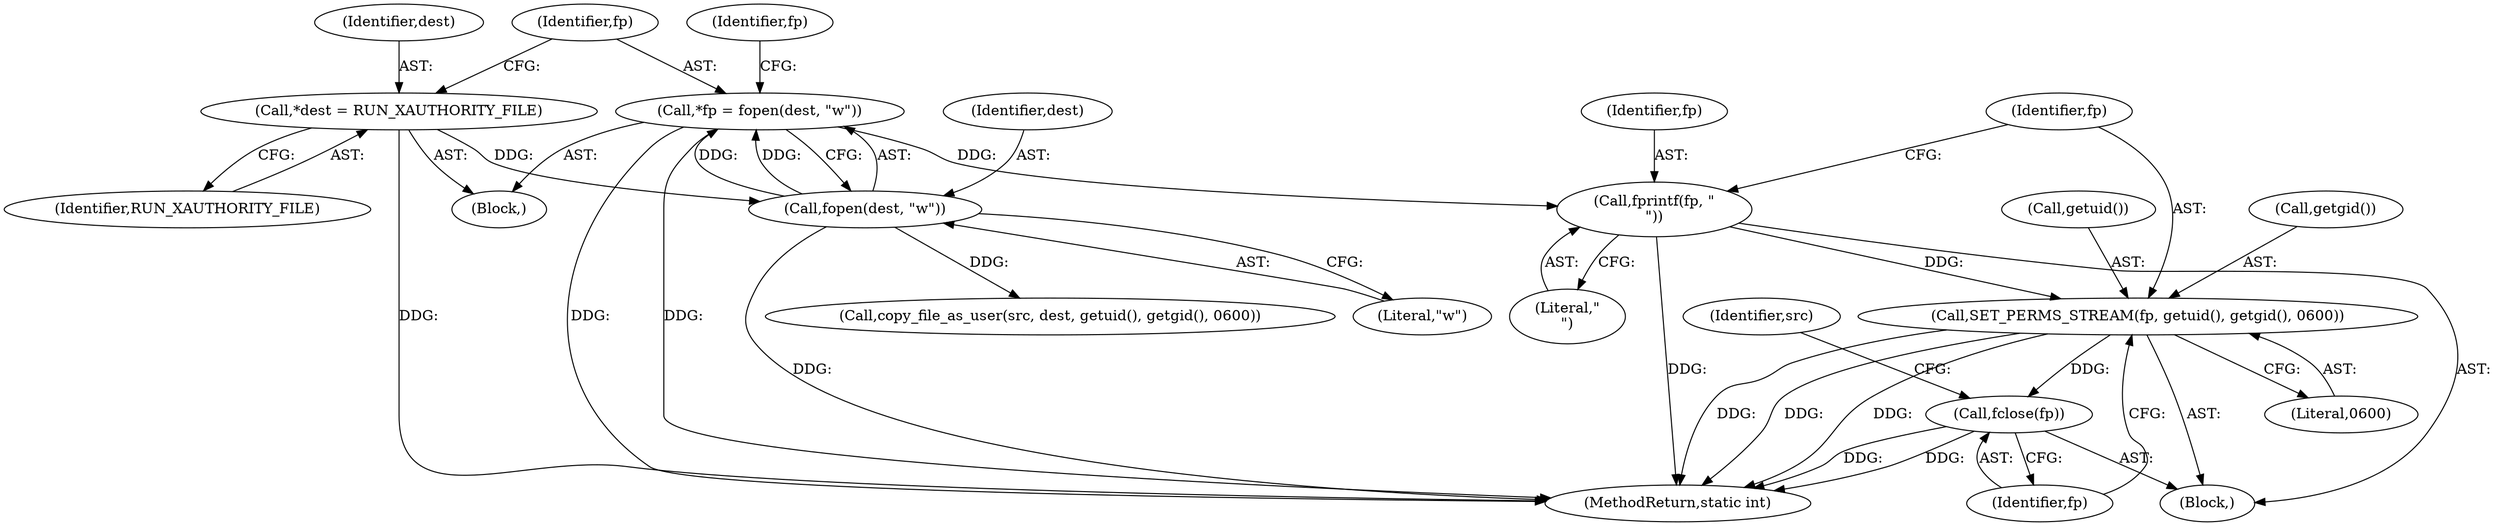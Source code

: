 digraph "0_firejail_903fd8a0789ca3cc3c21d84cd0282481515592ef_3@API" {
"1000121" [label="(Call,fprintf(fp, \"\n\"))"];
"1000113" [label="(Call,*fp = fopen(dest, \"w\"))"];
"1000115" [label="(Call,fopen(dest, \"w\"))"];
"1000109" [label="(Call,*dest = RUN_XAUTHORITY_FILE)"];
"1000124" [label="(Call,SET_PERMS_STREAM(fp, getuid(), getgid(), 0600))"];
"1000129" [label="(Call,fclose(fp))"];
"1000113" [label="(Call,*fp = fopen(dest, \"w\"))"];
"1000115" [label="(Call,fopen(dest, \"w\"))"];
"1000175" [label="(MethodReturn,static int)"];
"1000126" [label="(Call,getuid())"];
"1000122" [label="(Identifier,fp)"];
"1000123" [label="(Literal,\"\n\")"];
"1000130" [label="(Identifier,fp)"];
"1000162" [label="(Call,copy_file_as_user(src, dest, getuid(), getgid(), 0600))"];
"1000111" [label="(Identifier,RUN_XAUTHORITY_FILE)"];
"1000110" [label="(Identifier,dest)"];
"1000135" [label="(Identifier,src)"];
"1000125" [label="(Identifier,fp)"];
"1000116" [label="(Identifier,dest)"];
"1000121" [label="(Call,fprintf(fp, \"\n\"))"];
"1000105" [label="(Block,)"];
"1000120" [label="(Block,)"];
"1000114" [label="(Identifier,fp)"];
"1000117" [label="(Literal,\"w\")"];
"1000129" [label="(Call,fclose(fp))"];
"1000119" [label="(Identifier,fp)"];
"1000127" [label="(Call,getgid())"];
"1000109" [label="(Call,*dest = RUN_XAUTHORITY_FILE)"];
"1000128" [label="(Literal,0600)"];
"1000124" [label="(Call,SET_PERMS_STREAM(fp, getuid(), getgid(), 0600))"];
"1000121" -> "1000120"  [label="AST: "];
"1000121" -> "1000123"  [label="CFG: "];
"1000122" -> "1000121"  [label="AST: "];
"1000123" -> "1000121"  [label="AST: "];
"1000125" -> "1000121"  [label="CFG: "];
"1000121" -> "1000175"  [label="DDG: "];
"1000113" -> "1000121"  [label="DDG: "];
"1000121" -> "1000124"  [label="DDG: "];
"1000113" -> "1000105"  [label="AST: "];
"1000113" -> "1000115"  [label="CFG: "];
"1000114" -> "1000113"  [label="AST: "];
"1000115" -> "1000113"  [label="AST: "];
"1000119" -> "1000113"  [label="CFG: "];
"1000113" -> "1000175"  [label="DDG: "];
"1000113" -> "1000175"  [label="DDG: "];
"1000115" -> "1000113"  [label="DDG: "];
"1000115" -> "1000113"  [label="DDG: "];
"1000115" -> "1000117"  [label="CFG: "];
"1000116" -> "1000115"  [label="AST: "];
"1000117" -> "1000115"  [label="AST: "];
"1000115" -> "1000175"  [label="DDG: "];
"1000109" -> "1000115"  [label="DDG: "];
"1000115" -> "1000162"  [label="DDG: "];
"1000109" -> "1000105"  [label="AST: "];
"1000109" -> "1000111"  [label="CFG: "];
"1000110" -> "1000109"  [label="AST: "];
"1000111" -> "1000109"  [label="AST: "];
"1000114" -> "1000109"  [label="CFG: "];
"1000109" -> "1000175"  [label="DDG: "];
"1000124" -> "1000120"  [label="AST: "];
"1000124" -> "1000128"  [label="CFG: "];
"1000125" -> "1000124"  [label="AST: "];
"1000126" -> "1000124"  [label="AST: "];
"1000127" -> "1000124"  [label="AST: "];
"1000128" -> "1000124"  [label="AST: "];
"1000130" -> "1000124"  [label="CFG: "];
"1000124" -> "1000175"  [label="DDG: "];
"1000124" -> "1000175"  [label="DDG: "];
"1000124" -> "1000175"  [label="DDG: "];
"1000124" -> "1000129"  [label="DDG: "];
"1000129" -> "1000120"  [label="AST: "];
"1000129" -> "1000130"  [label="CFG: "];
"1000130" -> "1000129"  [label="AST: "];
"1000135" -> "1000129"  [label="CFG: "];
"1000129" -> "1000175"  [label="DDG: "];
"1000129" -> "1000175"  [label="DDG: "];
}
